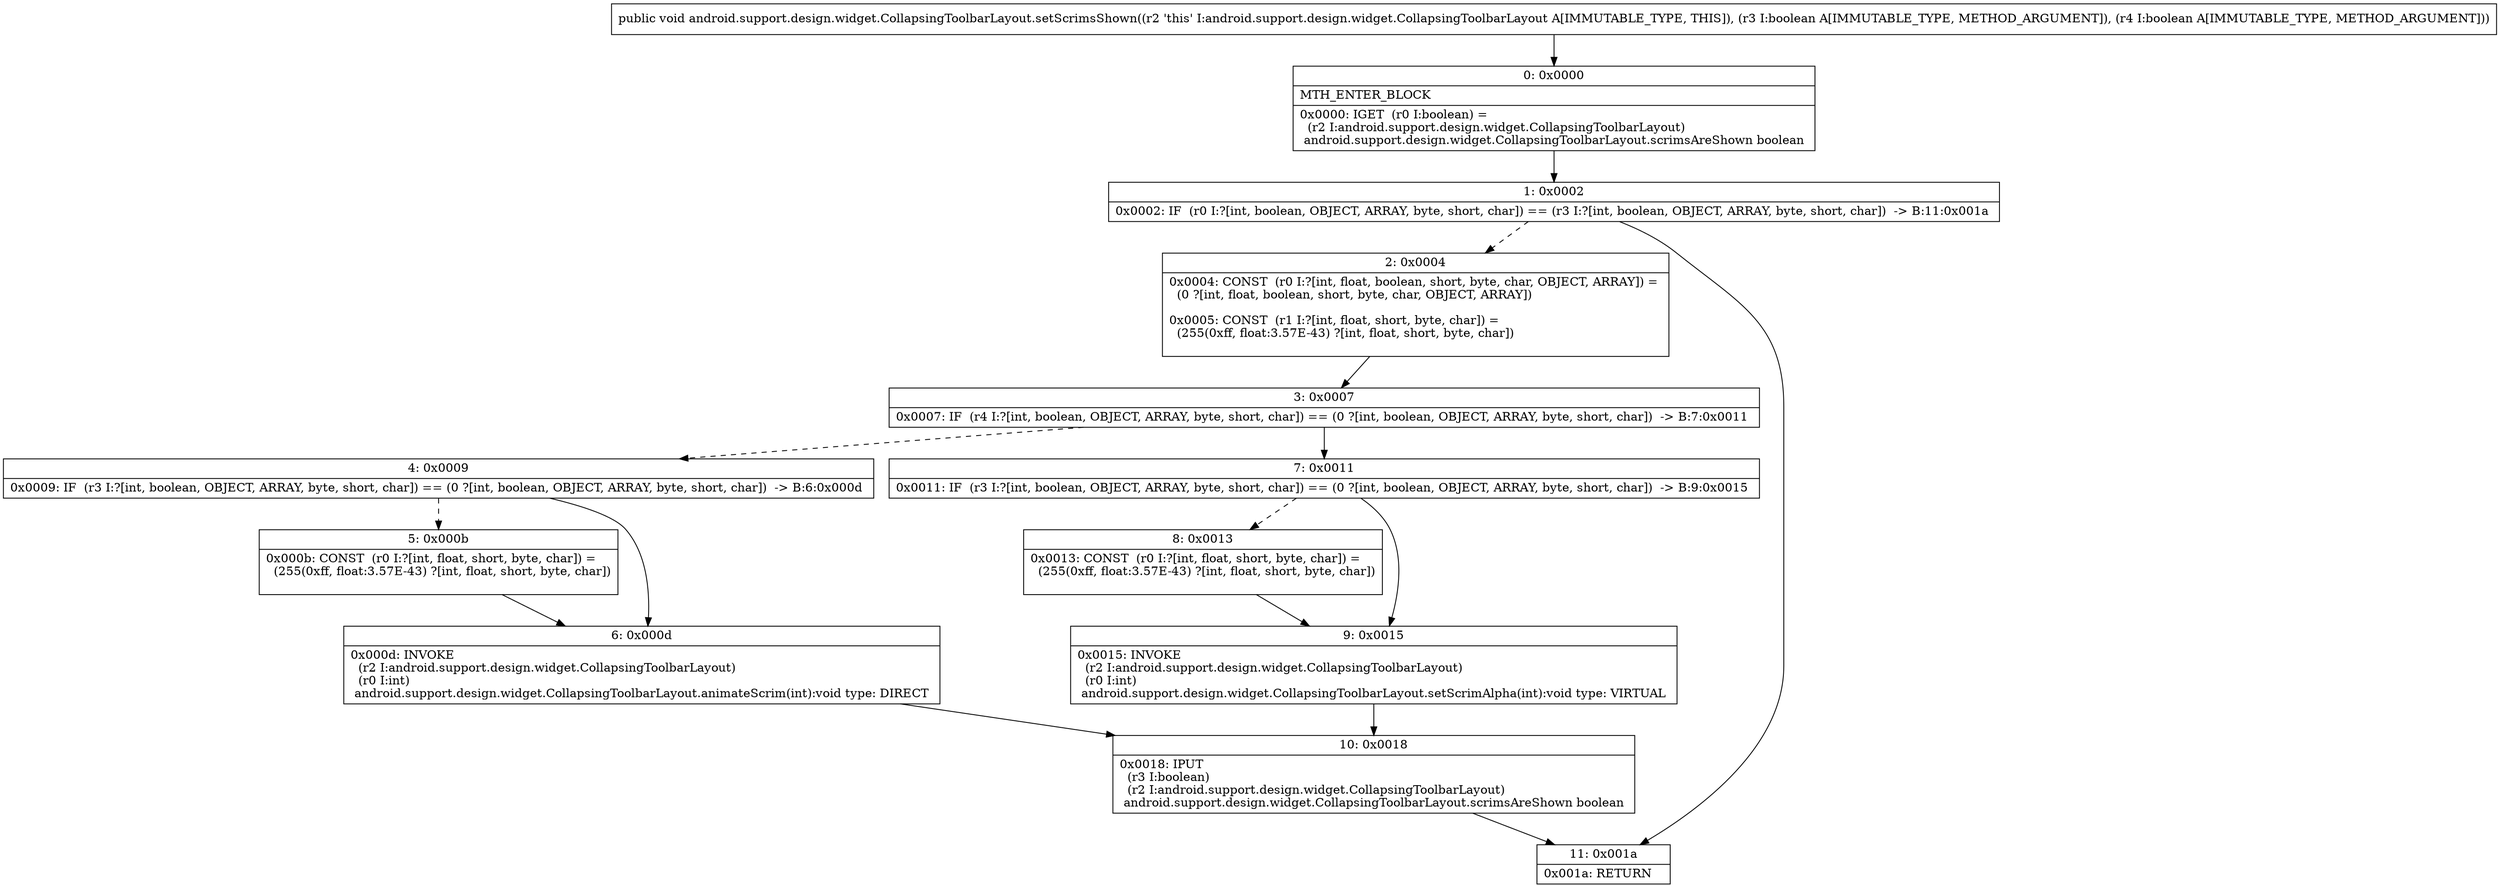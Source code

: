 digraph "CFG forandroid.support.design.widget.CollapsingToolbarLayout.setScrimsShown(ZZ)V" {
Node_0 [shape=record,label="{0\:\ 0x0000|MTH_ENTER_BLOCK\l|0x0000: IGET  (r0 I:boolean) = \l  (r2 I:android.support.design.widget.CollapsingToolbarLayout)\l android.support.design.widget.CollapsingToolbarLayout.scrimsAreShown boolean \l}"];
Node_1 [shape=record,label="{1\:\ 0x0002|0x0002: IF  (r0 I:?[int, boolean, OBJECT, ARRAY, byte, short, char]) == (r3 I:?[int, boolean, OBJECT, ARRAY, byte, short, char])  \-\> B:11:0x001a \l}"];
Node_2 [shape=record,label="{2\:\ 0x0004|0x0004: CONST  (r0 I:?[int, float, boolean, short, byte, char, OBJECT, ARRAY]) = \l  (0 ?[int, float, boolean, short, byte, char, OBJECT, ARRAY])\l \l0x0005: CONST  (r1 I:?[int, float, short, byte, char]) = \l  (255(0xff, float:3.57E\-43) ?[int, float, short, byte, char])\l \l}"];
Node_3 [shape=record,label="{3\:\ 0x0007|0x0007: IF  (r4 I:?[int, boolean, OBJECT, ARRAY, byte, short, char]) == (0 ?[int, boolean, OBJECT, ARRAY, byte, short, char])  \-\> B:7:0x0011 \l}"];
Node_4 [shape=record,label="{4\:\ 0x0009|0x0009: IF  (r3 I:?[int, boolean, OBJECT, ARRAY, byte, short, char]) == (0 ?[int, boolean, OBJECT, ARRAY, byte, short, char])  \-\> B:6:0x000d \l}"];
Node_5 [shape=record,label="{5\:\ 0x000b|0x000b: CONST  (r0 I:?[int, float, short, byte, char]) = \l  (255(0xff, float:3.57E\-43) ?[int, float, short, byte, char])\l \l}"];
Node_6 [shape=record,label="{6\:\ 0x000d|0x000d: INVOKE  \l  (r2 I:android.support.design.widget.CollapsingToolbarLayout)\l  (r0 I:int)\l android.support.design.widget.CollapsingToolbarLayout.animateScrim(int):void type: DIRECT \l}"];
Node_7 [shape=record,label="{7\:\ 0x0011|0x0011: IF  (r3 I:?[int, boolean, OBJECT, ARRAY, byte, short, char]) == (0 ?[int, boolean, OBJECT, ARRAY, byte, short, char])  \-\> B:9:0x0015 \l}"];
Node_8 [shape=record,label="{8\:\ 0x0013|0x0013: CONST  (r0 I:?[int, float, short, byte, char]) = \l  (255(0xff, float:3.57E\-43) ?[int, float, short, byte, char])\l \l}"];
Node_9 [shape=record,label="{9\:\ 0x0015|0x0015: INVOKE  \l  (r2 I:android.support.design.widget.CollapsingToolbarLayout)\l  (r0 I:int)\l android.support.design.widget.CollapsingToolbarLayout.setScrimAlpha(int):void type: VIRTUAL \l}"];
Node_10 [shape=record,label="{10\:\ 0x0018|0x0018: IPUT  \l  (r3 I:boolean)\l  (r2 I:android.support.design.widget.CollapsingToolbarLayout)\l android.support.design.widget.CollapsingToolbarLayout.scrimsAreShown boolean \l}"];
Node_11 [shape=record,label="{11\:\ 0x001a|0x001a: RETURN   \l}"];
MethodNode[shape=record,label="{public void android.support.design.widget.CollapsingToolbarLayout.setScrimsShown((r2 'this' I:android.support.design.widget.CollapsingToolbarLayout A[IMMUTABLE_TYPE, THIS]), (r3 I:boolean A[IMMUTABLE_TYPE, METHOD_ARGUMENT]), (r4 I:boolean A[IMMUTABLE_TYPE, METHOD_ARGUMENT])) }"];
MethodNode -> Node_0;
Node_0 -> Node_1;
Node_1 -> Node_2[style=dashed];
Node_1 -> Node_11;
Node_2 -> Node_3;
Node_3 -> Node_4[style=dashed];
Node_3 -> Node_7;
Node_4 -> Node_5[style=dashed];
Node_4 -> Node_6;
Node_5 -> Node_6;
Node_6 -> Node_10;
Node_7 -> Node_8[style=dashed];
Node_7 -> Node_9;
Node_8 -> Node_9;
Node_9 -> Node_10;
Node_10 -> Node_11;
}

